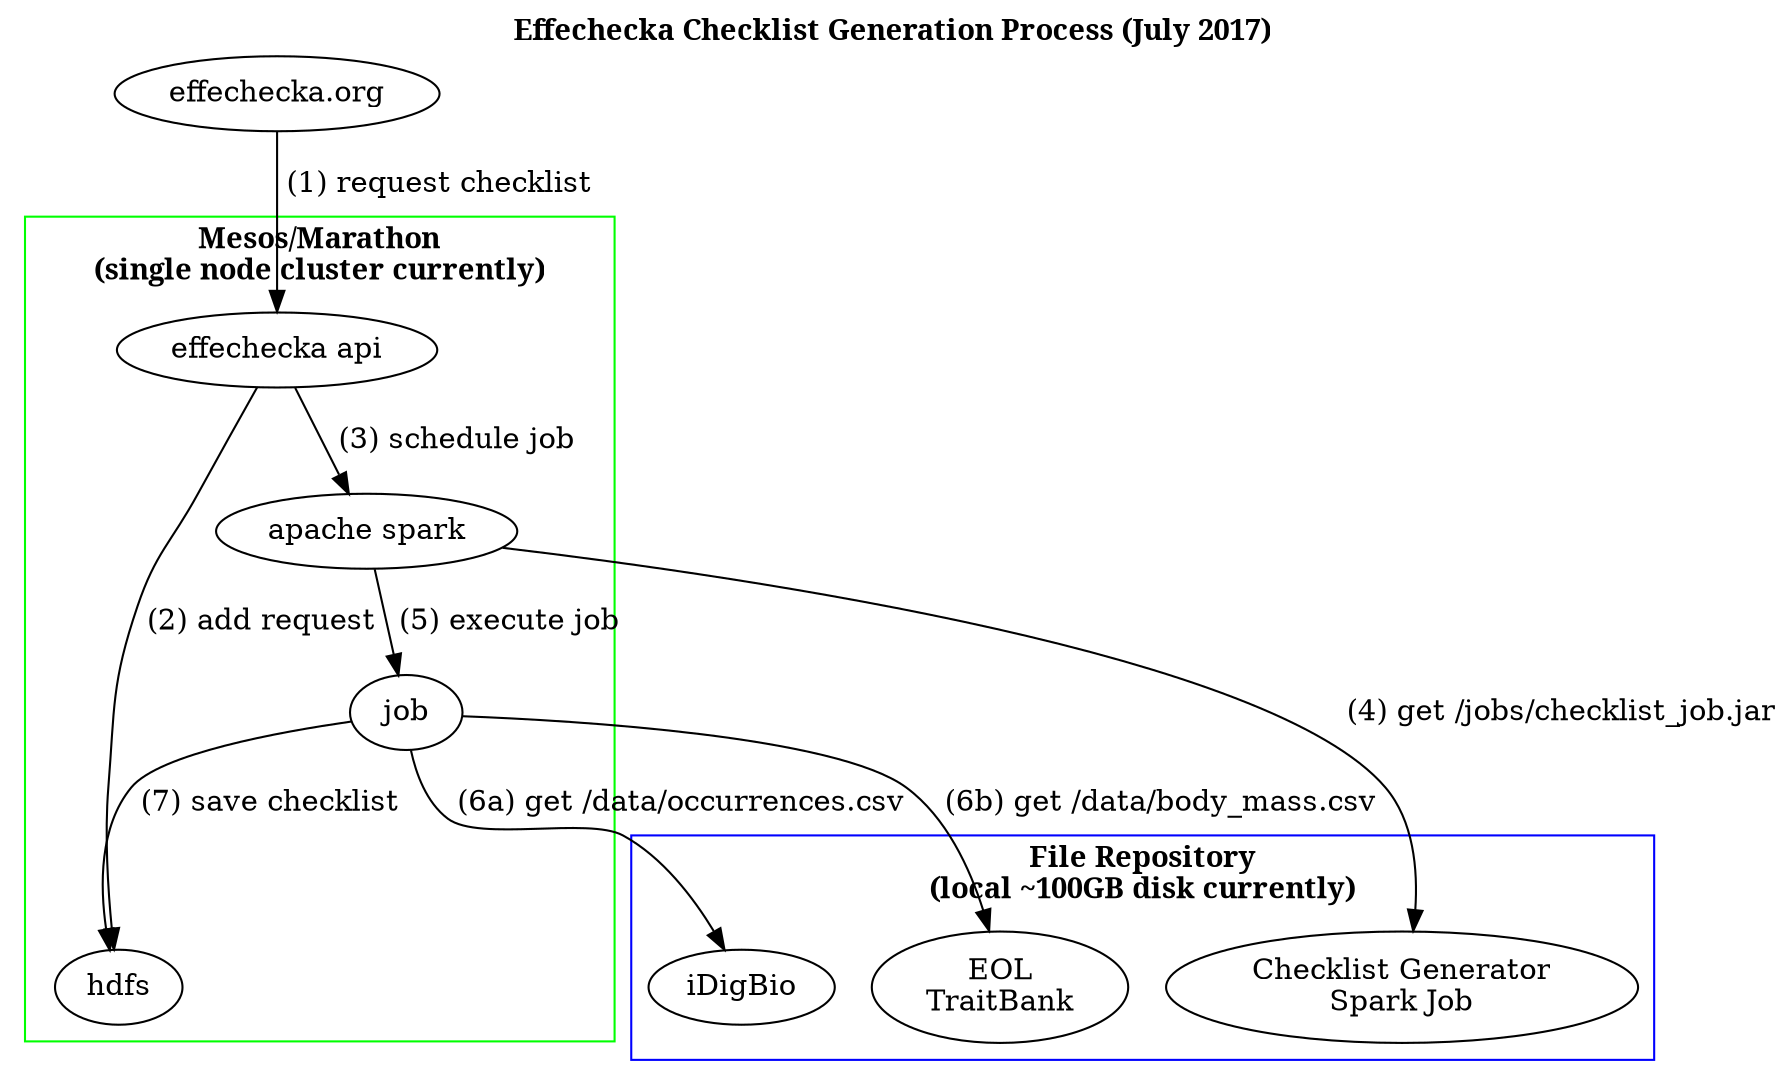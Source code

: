 digraph G {
  labelloc="t";
  label="Effechecka Checklist Generation Process (July 2017)";
  compound=true;
  fontname="bold";
  "effechecka.org" -> "effechecka api"[label=" (1) request checklist"]
  subgraph cluster0 {
    "effechecka api" -> "hdfs"[label=" (2) add request"];
	"effechecka api" -> "apache spark"[label=" (3) schedule job"];
  "apache spark" -> "job"[label= " (5) execute job"];
	"job" -> "hdfs"[label=" (7) save checklist"];
    label = "Mesos/Marathon\n(single node cluster currently)";
    color = "green";
  }

  subgraph cluster1 {
		"job" -> "iDigBio"[label= " (6a) get /data/occurrences.csv"];
		"job" -> "EOL\nTraitBank"[label= " (6b) get /data/body_mass.csv"];
		"apache spark" -> "Checklist Generator\nSpark Job"[label= " (4) get /jobs/checklist_job.jar"];
		label = "File Repository\n(local ~100GB disk currently)"
		color = "blue"
  }

}
